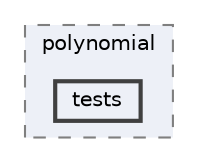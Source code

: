 digraph "/home/jam/Research/IRES-2025/dev/src/llm-scripts/testing/hypothesis-testing/hyp-env/lib/python3.12/site-packages/numpy/polynomial/tests"
{
 // LATEX_PDF_SIZE
  bgcolor="transparent";
  edge [fontname=Helvetica,fontsize=10,labelfontname=Helvetica,labelfontsize=10];
  node [fontname=Helvetica,fontsize=10,shape=box,height=0.2,width=0.4];
  compound=true
  subgraph clusterdir_2ee122308861edec377657647b47cda9 {
    graph [ bgcolor="#edf0f7", pencolor="grey50", label="polynomial", fontname=Helvetica,fontsize=10 style="filled,dashed", URL="dir_2ee122308861edec377657647b47cda9.html",tooltip=""]
  dir_e87e3e51e9bbbb6b7c6726451c855d99 [label="tests", fillcolor="#edf0f7", color="grey25", style="filled,bold", URL="dir_e87e3e51e9bbbb6b7c6726451c855d99.html",tooltip=""];
  }
}
